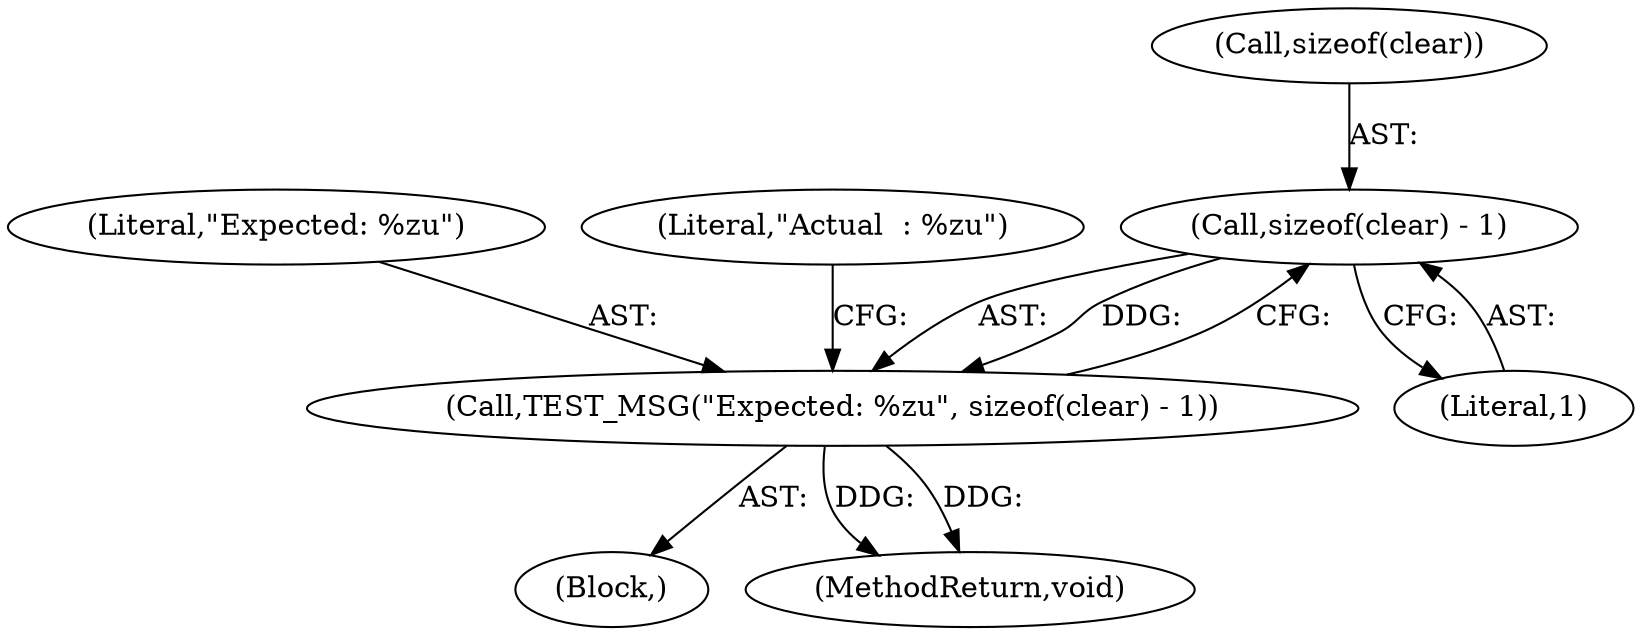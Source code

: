 digraph "0_neomutt_6f163e07ae68654d7ac5268cbb7565f6df79ad85_3@API" {
"1000122" [label="(Call,sizeof(clear) - 1)"];
"1000120" [label="(Call,TEST_MSG(\"Expected: %zu\", sizeof(clear) - 1))"];
"1000121" [label="(Literal,\"Expected: %zu\")"];
"1000123" [label="(Call,sizeof(clear))"];
"1000125" [label="(Literal,1)"];
"1000119" [label="(Block,)"];
"1000122" [label="(Call,sizeof(clear) - 1)"];
"1000120" [label="(Call,TEST_MSG(\"Expected: %zu\", sizeof(clear) - 1))"];
"1000149" [label="(MethodReturn,void)"];
"1000127" [label="(Literal,\"Actual  : %zu\")"];
"1000122" -> "1000120"  [label="AST: "];
"1000122" -> "1000125"  [label="CFG: "];
"1000123" -> "1000122"  [label="AST: "];
"1000125" -> "1000122"  [label="AST: "];
"1000120" -> "1000122"  [label="CFG: "];
"1000122" -> "1000120"  [label="DDG: "];
"1000120" -> "1000119"  [label="AST: "];
"1000121" -> "1000120"  [label="AST: "];
"1000127" -> "1000120"  [label="CFG: "];
"1000120" -> "1000149"  [label="DDG: "];
"1000120" -> "1000149"  [label="DDG: "];
}
